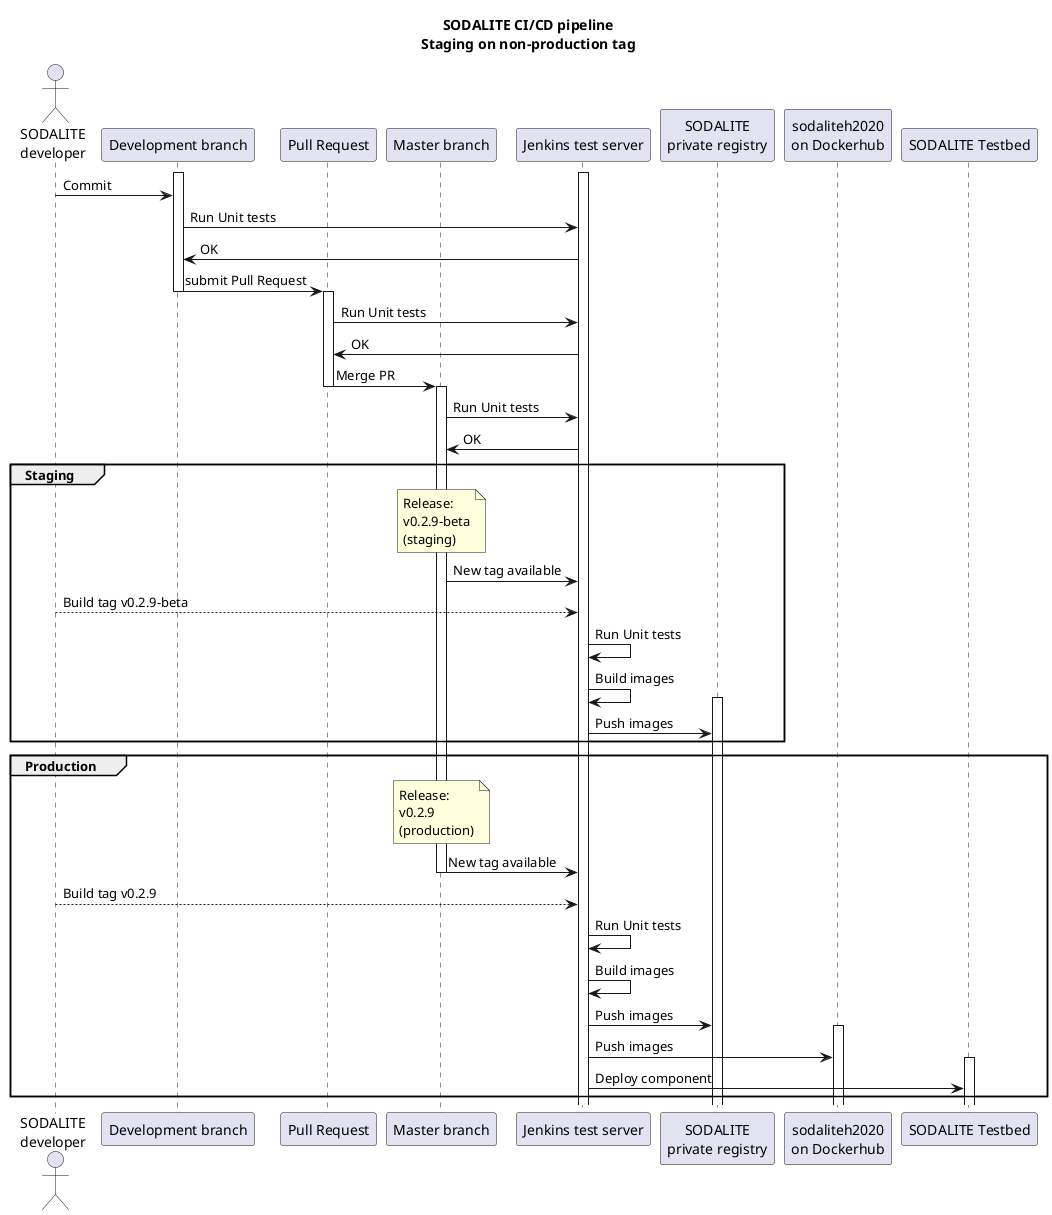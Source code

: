 @startuml

title SODALITE CI/CD pipeline\nStaging on non-production tag

actor "SODALITE\ndeveloper" as human

participant "Development branch" as dev
participant "Pull Request" as pr
participant "Master branch" as master
participant "Jenkins test server" as jenkins
participant "SODALITE\nprivate registry" as private_registry
participant "sodaliteh2020\non Dockerhub" as dockerhub
participant "SODALITE Testbed" as testbed

activate dev
activate jenkins

human -> dev: Commit
dev -> jenkins: Run Unit tests
dev <- jenkins: OK

' human -> dev: Commit #2
' dev --> jenkins: Run Unit tests
' dev <-- jenkins: fail
' ...
' human -> dev: Commit #n
' dev -> jenkins: Run Unit tests
' dev <- jenkins: OK


dev -> pr: submit Pull Request
deactivate dev
activate pr


pr -> jenkins: Run Unit tests
pr <- jenkins: OK
pr -> master: Merge PR
deactivate pr
activate master

master -> jenkins: Run Unit tests
master <- jenkins: OK

group Staging
note over master: Release:\nv0.2.9-beta\n(staging)

master -> jenkins: New tag available
' deactivate master

human --> jenkins: Build tag v0.2.9-beta
jenkins -> jenkins: Run Unit tests


jenkins -> jenkins: Build images
activate private_registry
jenkins -> private_registry: Push images
end


group Production
activate master

note over master: Release:\nv0.2.9\n(production)


master -> jenkins: New tag available
deactivate master

human --> jenkins: Build tag v0.2.9
jenkins -> jenkins: Run Unit tests
jenkins -> jenkins: Build images
jenkins -> private_registry: Push images
activate dockerhub
jenkins -> dockerhub: Push images
activate testbed
jenkins -> testbed: Deploy component
end




@enduml